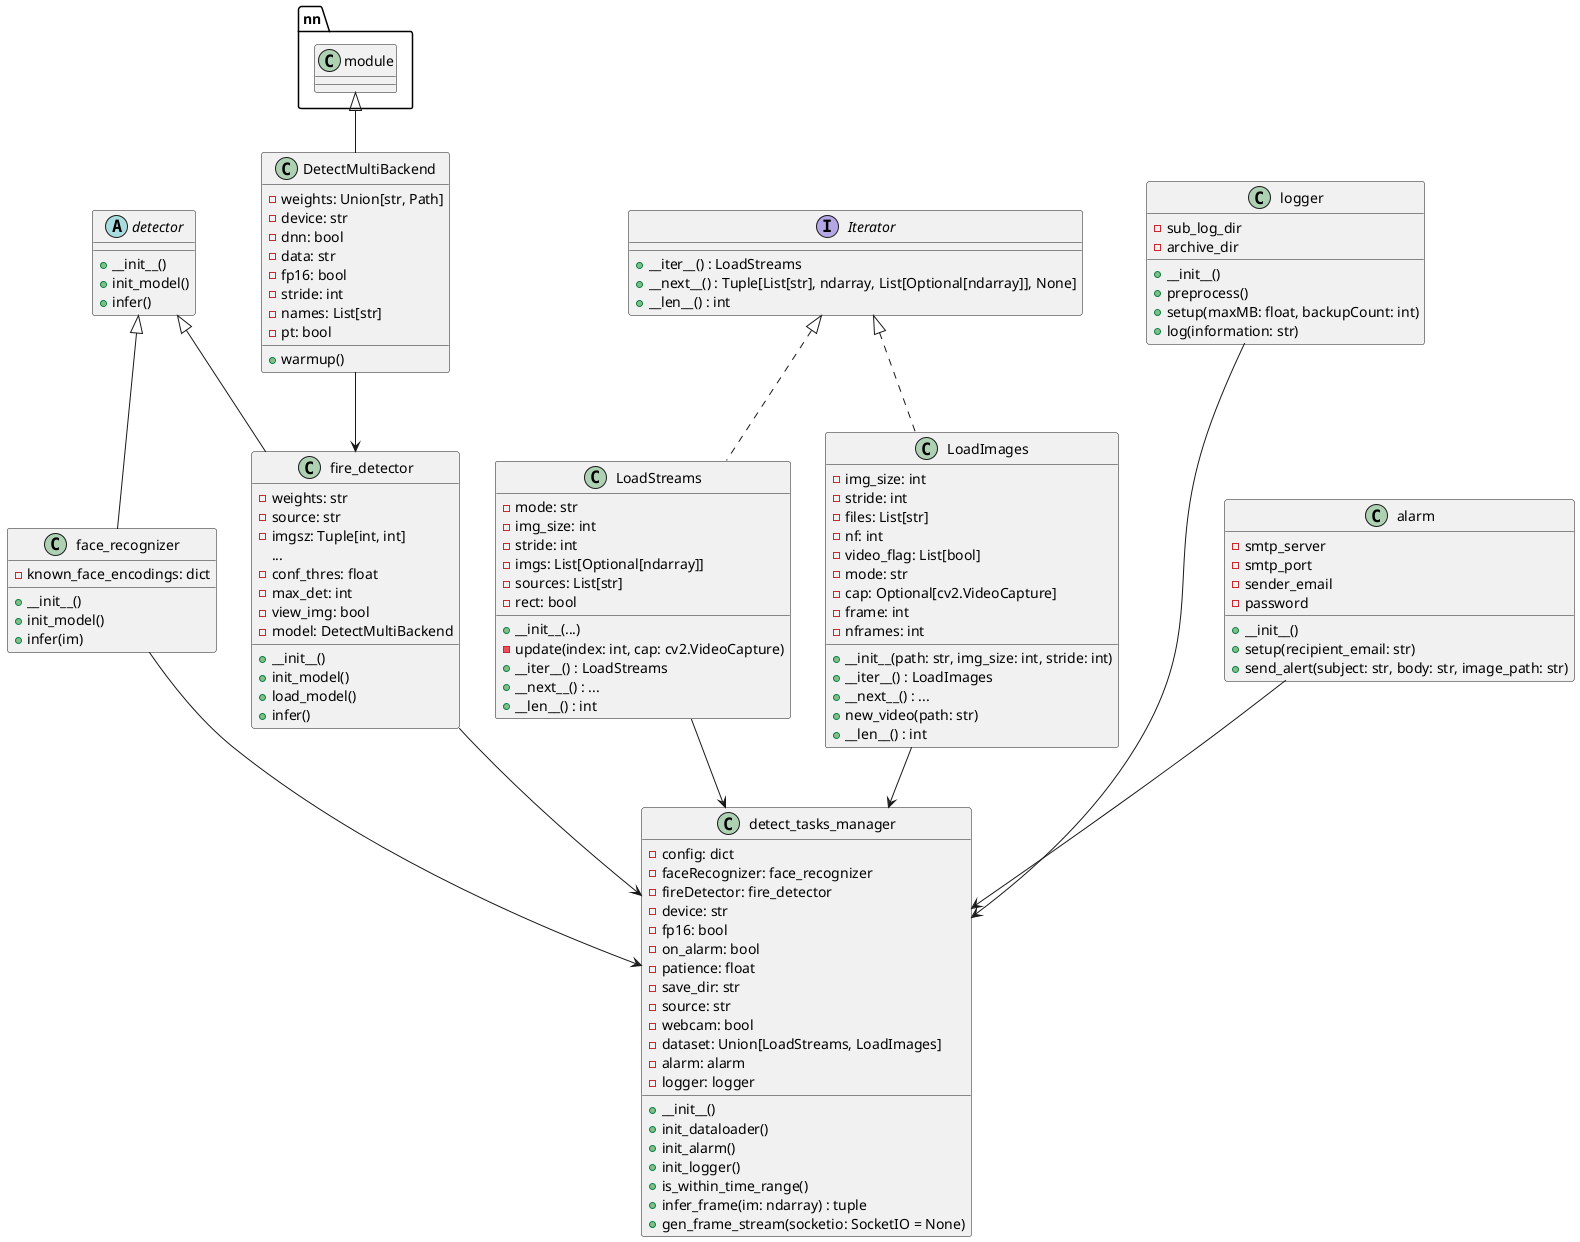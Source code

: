 @startuml 系统类图

abstract class detector {
    + __init__()
    + init_model()
    + infer()
}


class fire_detector {
  - weights: str
  - source: str
  ' - data: str
  - imgsz: Tuple[int, int]
  ...
  - conf_thres: float
  ' - iou_thres: float
  - max_det: int
  ' - device: str
  - view_img: bool
'   - save_txt: bool
'   - save_conf: bool
'   - save_crop: bool
'   - nosave: bool
'   - classes: Optional[List[int]]
'   - agnostic_nms: bool
'   - augment: bool
'   - visualize: bool
'   - update: bool
'   - project: str
'   - name: str
'   - exist_ok: bool
'   - line_thickness: int
'   - hide_labels: bool
'   - hide_conf: bool
'   - half: bool
'   - dnn: bool
'   - vid_stride: int
  - model: DetectMultiBackend
'   - names: List[str]
'   - stride: int
'   - pt: bool
  + __init__()
  + init_model()
  + load_model()
  + infer()
}

class DetectMultiBackend extends nn.module{
  - weights: Union[str, Path]
  - device: str
  - dnn: bool
  - data: str
  - fp16: bool
  - stride: int
  - names: List[str]
  - pt: bool
  + warmup()
}

class face_recognizer {
  - known_face_encodings: dict
  + __init__()
  + init_model()
  + infer(im)
}

interface Iterator {
    + __iter__() : LoadStreams
    + __next__() : Tuple[List[str], ndarray, List[Optional[ndarray]], None]
    + __len__() : int
}

class LoadStreams {
    - mode: str
    - img_size: int
    - stride: int
    - imgs: List[Optional[ndarray]]
    - sources: List[str]
    - rect: bool
    + __init__(...)
    - update(index: int, cap: cv2.VideoCapture)
    + __iter__() : LoadStreams
    ' + __next__() : Tuple[List[str], ndarray, List[Optional[ndarray]], None]
    + __next__() : ...
    + __len__() : int
}

class LoadImages {
    - img_size: int
    - stride: int
    - files: List[str]
    - nf: int
    - video_flag: List[bool]
    - mode: str
    - cap: Optional[cv2.VideoCapture]
    - frame: int
    - nframes: int
    + __init__(path: str, img_size: int, stride: int)
    + __iter__() : LoadImages
    ' + __next__() : Tuple[str, ndarray, ndarray, Optional[cv2.VideoCapture]]
    + __next__() : ...
    + new_video(path: str)
    + __len__() : int
}

class detect_tasks_manager {
    - config: dict 
    - faceRecognizer: face_recognizer
    - fireDetector: fire_detector
    - device: str
    - fp16: bool
    - on_alarm: bool
    - patience: float
    - save_dir: str
    - source: str
    - webcam: bool
    - dataset: Union[LoadStreams, LoadImages]
    - alarm: alarm
    - logger: logger
    + __init__()
    + init_dataloader()
    ' + preprocess()
    + init_alarm()
    + init_logger()
    + is_within_time_range()
    ' + init_logger()
    + infer_frame(im: ndarray) : tuple
    + gen_frame_stream(socketio: SocketIO = None)

}

class alarm {
  - smtp_server
  - smtp_port
  - sender_email
  - password
  + __init__()
  + setup(recipient_email: str)
  + send_alert(subject: str, body: str, image_path: str)
}

class logger {
  - sub_log_dir
  - archive_dir
  + __init__()
  + preprocess()
  + setup(maxMB: float, backupCount: int)
  + log(information: str)
}



DetectMultiBackend --> fire_detector

detector <|-- fire_detector
detector <|-- face_recognizer

Iterator <|.. LoadStreams
Iterator <|.. LoadImages

face_recognizer --> detect_tasks_manager
LoadImages --> detect_tasks_manager
LoadStreams --> detect_tasks_manager
alarm --> detect_tasks_manager
logger --> detect_tasks_manager
logger -[hidden]-> alarm
fire_detector --> detect_tasks_manager


@enduml
